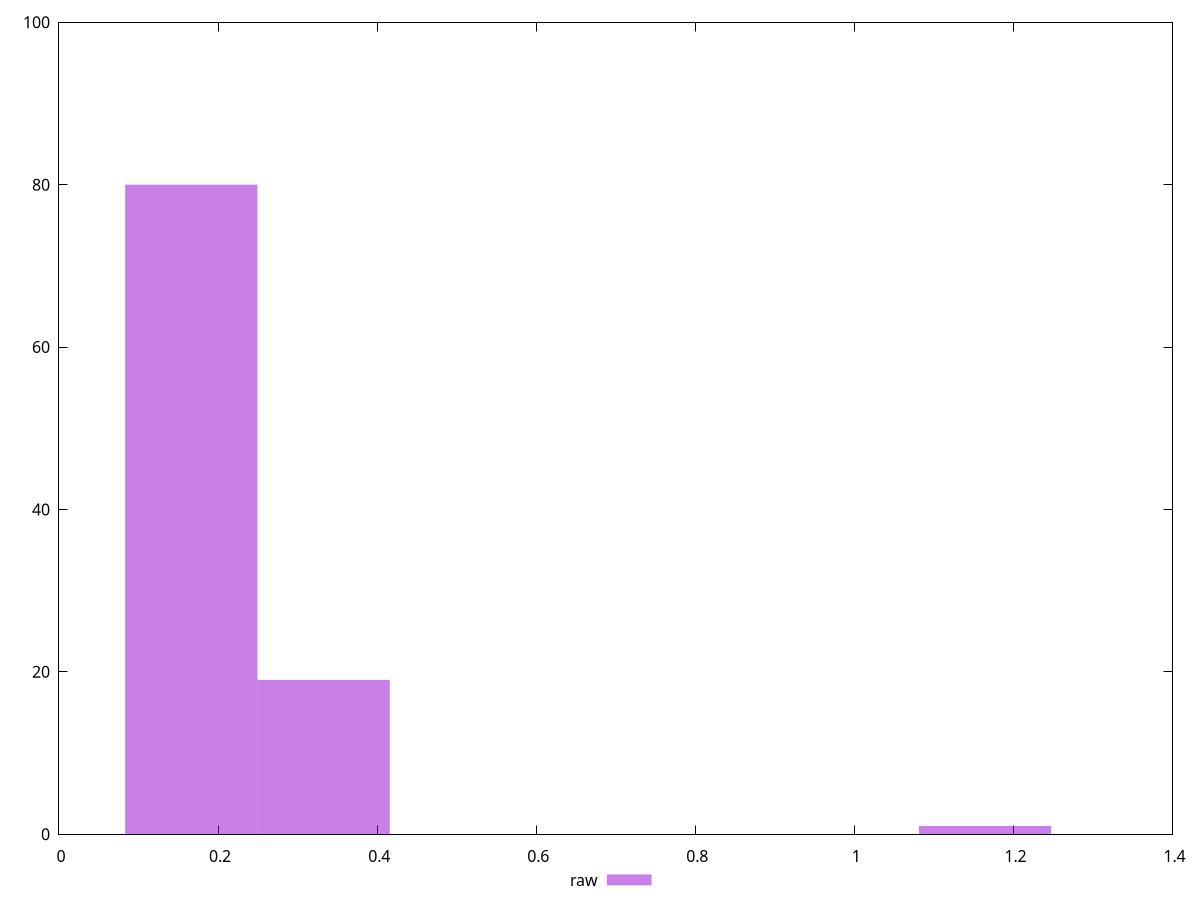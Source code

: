 reset
set terminal svg size 640, 490 enhanced background rgb 'white'
set output "reprap/cumulative-layout-shift/samples/pages+cached+noexternal+noimg/raw/histogram.svg"

$raw <<EOF
0.33267157415306825 19
0.16633578707653413 80
1.164350509535739 1
EOF

set key outside below
set boxwidth 0.16633578707653413
set yrange [0:100]
set style fill transparent solid 0.5 noborder

plot \
  $raw title "raw" with boxes, \


reset